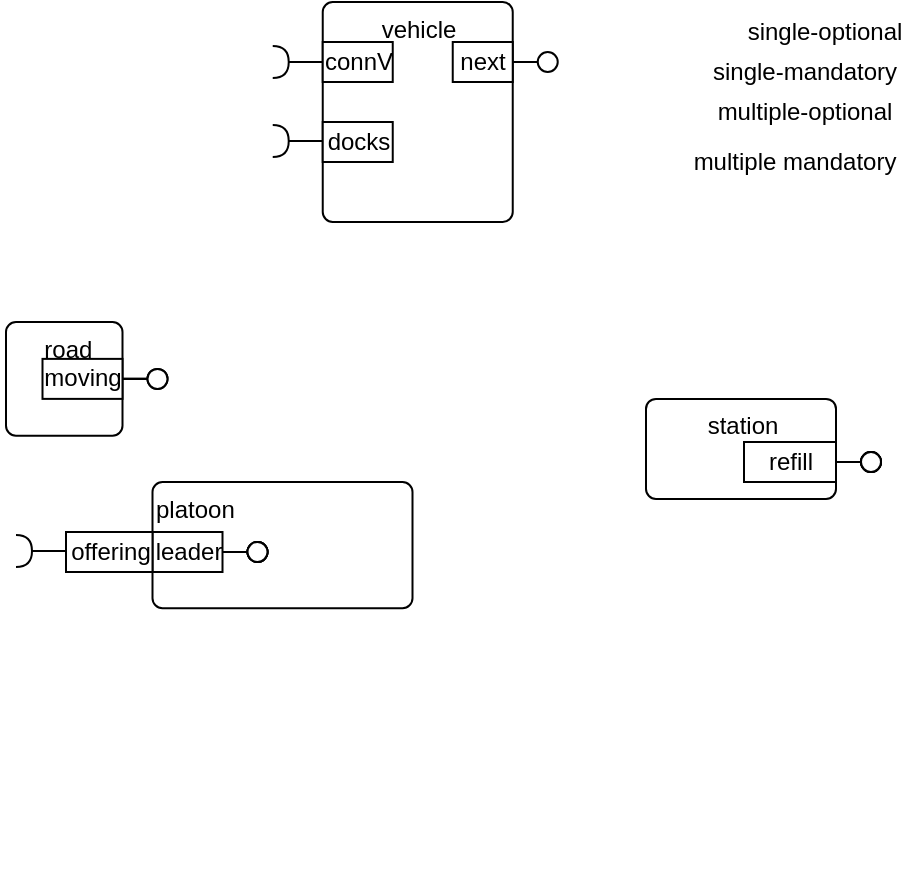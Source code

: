 <mxfile version="13.10.3" type="github">
  <diagram id="3Fb4z0XGUThVQZk8RID5" name="Page-1">
    <mxGraphModel dx="782" dy="469" grid="1" gridSize="10" guides="1" tooltips="1" connect="1" arrows="1" fold="1" page="1" pageScale="1" pageWidth="827" pageHeight="1169" math="0" shadow="0">
      <root>
        <mxCell id="0" />
        <mxCell id="1" parent="0" />
        <mxCell id="AFIAiBZsqAD6h3aXdUzZ-1" value="platoon" style="html=1;align=left;verticalAlign=top;rounded=1;absoluteArcSize=1;arcSize=10;dashed=0;" vertex="1" parent="1">
          <mxGeometry x="113.25" y="340" width="130" height="63.12" as="geometry" />
        </mxCell>
        <mxCell id="AFIAiBZsqAD6h3aXdUzZ-3" value="" style="rounded=0;orthogonalLoop=1;jettySize=auto;html=1;endArrow=halfCircle;endFill=0;endSize=6;strokeWidth=1;exitX=0;exitY=0.5;exitDx=0;exitDy=0;entryX=0.5;entryY=0.5;entryDx=0;entryDy=0;entryPerimeter=0;" edge="1" parent="1" source="AFIAiBZsqAD6h3aXdUzZ-6">
          <mxGeometry relative="1" as="geometry">
            <mxPoint x="408.37" y="300" as="sourcePoint" />
            <mxPoint x="173.37" y="130" as="targetPoint" />
          </mxGeometry>
        </mxCell>
        <mxCell id="AFIAiBZsqAD6h3aXdUzZ-5" value="vehicle" style="html=1;align=center;verticalAlign=top;rounded=1;absoluteArcSize=1;arcSize=10;dashed=0;" vertex="1" parent="1">
          <mxGeometry x="198.37" y="100" width="95" height="110" as="geometry" />
        </mxCell>
        <mxCell id="AFIAiBZsqAD6h3aXdUzZ-6" value="connV" style="html=1;" vertex="1" parent="1">
          <mxGeometry x="198.37" y="120" width="35" height="20" as="geometry" />
        </mxCell>
        <mxCell id="AFIAiBZsqAD6h3aXdUzZ-7" value="next" style="html=1;" vertex="1" parent="1">
          <mxGeometry x="263.37" y="120" width="30" height="20" as="geometry" />
        </mxCell>
        <mxCell id="AFIAiBZsqAD6h3aXdUzZ-19" value="leader" style="html=1;" vertex="1" parent="1">
          <mxGeometry x="113.25" y="365" width="35" height="20" as="geometry" />
        </mxCell>
        <mxCell id="AFIAiBZsqAD6h3aXdUzZ-21" value="" style="rounded=0;orthogonalLoop=1;jettySize=auto;html=1;endArrow=halfCircle;endFill=0;endSize=6;strokeWidth=1;" edge="1" parent="1">
          <mxGeometry relative="1" as="geometry">
            <mxPoint x="154.62" y="370" as="sourcePoint" />
            <mxPoint x="154.62" y="370" as="targetPoint" />
          </mxGeometry>
        </mxCell>
        <mxCell id="AFIAiBZsqAD6h3aXdUzZ-26" value="&lt;div align=&quot;center&quot;&gt;&amp;nbsp;road&lt;/div&gt;" style="html=1;align=center;verticalAlign=top;rounded=1;absoluteArcSize=1;arcSize=10;dashed=0;" vertex="1" parent="1">
          <mxGeometry x="40" y="260" width="58.25" height="56.88" as="geometry" />
        </mxCell>
        <mxCell id="AFIAiBZsqAD6h3aXdUzZ-27" value="moving" style="html=1;" vertex="1" parent="1">
          <mxGeometry x="58.25" y="278.44" width="40" height="20" as="geometry" />
        </mxCell>
        <mxCell id="AFIAiBZsqAD6h3aXdUzZ-34" value="station" style="html=1;align=center;verticalAlign=top;rounded=1;absoluteArcSize=1;arcSize=10;dashed=0;" vertex="1" parent="1">
          <mxGeometry x="360" y="298.44" width="95" height="50" as="geometry" />
        </mxCell>
        <mxCell id="AFIAiBZsqAD6h3aXdUzZ-35" value="refill" style="html=1;" vertex="1" parent="1">
          <mxGeometry x="409" y="320" width="46" height="20" as="geometry" />
        </mxCell>
        <mxCell id="AFIAiBZsqAD6h3aXdUzZ-36" value="docks" style="html=1;" vertex="1" parent="1">
          <mxGeometry x="198.37" y="160" width="35" height="20" as="geometry" />
        </mxCell>
        <mxCell id="AFIAiBZsqAD6h3aXdUzZ-37" value="" style="rounded=0;orthogonalLoop=1;jettySize=auto;html=1;endArrow=halfCircle;endFill=0;endSize=6;strokeWidth=1;exitX=0;exitY=0.5;exitDx=0;exitDy=0;entryX=0.5;entryY=0.5;entryDx=0;entryDy=0;entryPerimeter=0;" edge="1" parent="1">
          <mxGeometry relative="1" as="geometry">
            <mxPoint x="198.37" y="169.5" as="sourcePoint" />
            <mxPoint x="173.37" y="169.5" as="targetPoint" />
          </mxGeometry>
        </mxCell>
        <mxCell id="AFIAiBZsqAD6h3aXdUzZ-38" value="" style="rounded=0;orthogonalLoop=1;jettySize=auto;html=1;endArrow=none;endFill=0;exitX=1;exitY=0.5;exitDx=0;exitDy=0;" edge="1" parent="1" target="AFIAiBZsqAD6h3aXdUzZ-39">
          <mxGeometry relative="1" as="geometry">
            <mxPoint x="293.37" y="130" as="sourcePoint" />
          </mxGeometry>
        </mxCell>
        <mxCell id="AFIAiBZsqAD6h3aXdUzZ-39" value="" style="ellipse;whiteSpace=wrap;html=1;fontFamily=Helvetica;fontSize=12;fontColor=#000000;align=center;strokeColor=#000000;fillColor=#ffffff;points=[];aspect=fixed;resizable=0;" vertex="1" parent="1">
          <mxGeometry x="305.87" y="125" width="10" height="10" as="geometry" />
        </mxCell>
        <mxCell id="AFIAiBZsqAD6h3aXdUzZ-41" value="" style="rounded=0;orthogonalLoop=1;jettySize=auto;html=1;endArrow=none;endFill=0;exitX=1;exitY=0.5;exitDx=0;exitDy=0;" edge="1" parent="1" target="AFIAiBZsqAD6h3aXdUzZ-42">
          <mxGeometry relative="1" as="geometry">
            <mxPoint x="455.0" y="330" as="sourcePoint" />
          </mxGeometry>
        </mxCell>
        <mxCell id="AFIAiBZsqAD6h3aXdUzZ-42" value="" style="ellipse;whiteSpace=wrap;html=1;fontFamily=Helvetica;fontSize=12;fontColor=#000000;align=center;strokeColor=#000000;fillColor=#ffffff;points=[];aspect=fixed;resizable=0;" vertex="1" parent="1">
          <mxGeometry x="467.5" y="325" width="10" height="10" as="geometry" />
        </mxCell>
        <mxCell id="AFIAiBZsqAD6h3aXdUzZ-43" value="" style="rounded=0;orthogonalLoop=1;jettySize=auto;html=1;endArrow=none;endFill=0;exitX=1;exitY=0.5;exitDx=0;exitDy=0;" edge="1" parent="1">
          <mxGeometry relative="1" as="geometry">
            <mxPoint x="455.0" y="330.0" as="sourcePoint" />
            <mxPoint x="467.5" y="330.0" as="targetPoint" />
          </mxGeometry>
        </mxCell>
        <mxCell id="AFIAiBZsqAD6h3aXdUzZ-44" value="" style="rounded=0;orthogonalLoop=1;jettySize=auto;html=1;endArrow=none;endFill=0;exitX=1;exitY=0.5;exitDx=0;exitDy=0;" edge="1" parent="1" target="AFIAiBZsqAD6h3aXdUzZ-45">
          <mxGeometry relative="1" as="geometry">
            <mxPoint x="455.0" y="330.0" as="sourcePoint" />
          </mxGeometry>
        </mxCell>
        <mxCell id="AFIAiBZsqAD6h3aXdUzZ-45" value="" style="ellipse;whiteSpace=wrap;html=1;fontFamily=Helvetica;fontSize=12;fontColor=#000000;align=center;strokeColor=#000000;fillColor=#ffffff;points=[];aspect=fixed;resizable=0;" vertex="1" parent="1">
          <mxGeometry x="467.5" y="325" width="10" height="10" as="geometry" />
        </mxCell>
        <mxCell id="AFIAiBZsqAD6h3aXdUzZ-46" value="" style="rounded=0;orthogonalLoop=1;jettySize=auto;html=1;endArrow=none;endFill=0;exitX=1;exitY=0.5;exitDx=0;exitDy=0;" edge="1" parent="1">
          <mxGeometry relative="1" as="geometry">
            <mxPoint x="455.0" y="330.0" as="sourcePoint" />
            <mxPoint x="467.5" y="330.0" as="targetPoint" />
          </mxGeometry>
        </mxCell>
        <mxCell id="AFIAiBZsqAD6h3aXdUzZ-47" value="" style="rounded=0;orthogonalLoop=1;jettySize=auto;html=1;endArrow=none;endFill=0;exitX=1;exitY=0.5;exitDx=0;exitDy=0;" edge="1" parent="1" target="AFIAiBZsqAD6h3aXdUzZ-48">
          <mxGeometry relative="1" as="geometry">
            <mxPoint x="98.25" y="288.44" as="sourcePoint" />
          </mxGeometry>
        </mxCell>
        <mxCell id="AFIAiBZsqAD6h3aXdUzZ-48" value="" style="ellipse;whiteSpace=wrap;html=1;fontFamily=Helvetica;fontSize=12;fontColor=#000000;align=center;strokeColor=#000000;fillColor=#ffffff;points=[];aspect=fixed;resizable=0;" vertex="1" parent="1">
          <mxGeometry x="110.75" y="283.44" width="10" height="10" as="geometry" />
        </mxCell>
        <mxCell id="AFIAiBZsqAD6h3aXdUzZ-49" value="" style="rounded=0;orthogonalLoop=1;jettySize=auto;html=1;endArrow=none;endFill=0;exitX=1;exitY=0.5;exitDx=0;exitDy=0;" edge="1" parent="1">
          <mxGeometry relative="1" as="geometry">
            <mxPoint x="98.25" y="288.44" as="sourcePoint" />
            <mxPoint x="110.75" y="288.44" as="targetPoint" />
          </mxGeometry>
        </mxCell>
        <mxCell id="AFIAiBZsqAD6h3aXdUzZ-50" value="" style="rounded=0;orthogonalLoop=1;jettySize=auto;html=1;endArrow=none;endFill=0;exitX=1;exitY=0.5;exitDx=0;exitDy=0;" edge="1" parent="1" target="AFIAiBZsqAD6h3aXdUzZ-51">
          <mxGeometry relative="1" as="geometry">
            <mxPoint x="98.25" y="288.44" as="sourcePoint" />
          </mxGeometry>
        </mxCell>
        <mxCell id="AFIAiBZsqAD6h3aXdUzZ-51" value="" style="ellipse;whiteSpace=wrap;html=1;fontFamily=Helvetica;fontSize=12;fontColor=#000000;align=center;strokeColor=#000000;fillColor=#ffffff;points=[];aspect=fixed;resizable=0;" vertex="1" parent="1">
          <mxGeometry x="110.75" y="283.44" width="10" height="10" as="geometry" />
        </mxCell>
        <mxCell id="AFIAiBZsqAD6h3aXdUzZ-52" value="" style="rounded=0;orthogonalLoop=1;jettySize=auto;html=1;endArrow=none;endFill=0;exitX=1;exitY=0.5;exitDx=0;exitDy=0;" edge="1" parent="1">
          <mxGeometry relative="1" as="geometry">
            <mxPoint x="98.25" y="288.44" as="sourcePoint" />
            <mxPoint x="110.75" y="288.44" as="targetPoint" />
          </mxGeometry>
        </mxCell>
        <mxCell id="AFIAiBZsqAD6h3aXdUzZ-53" value="offering" style="html=1;" vertex="1" parent="1">
          <mxGeometry x="70" y="365" width="43.25" height="20" as="geometry" />
        </mxCell>
        <mxCell id="AFIAiBZsqAD6h3aXdUzZ-56" value="" style="rounded=0;orthogonalLoop=1;jettySize=auto;html=1;endArrow=halfCircle;endFill=0;endSize=6;strokeWidth=1;" edge="1" parent="1">
          <mxGeometry relative="1" as="geometry">
            <mxPoint x="193.37" y="537" as="sourcePoint" />
            <mxPoint x="193.37" y="537" as="targetPoint" />
          </mxGeometry>
        </mxCell>
        <mxCell id="AFIAiBZsqAD6h3aXdUzZ-58" value="" style="rounded=0;orthogonalLoop=1;jettySize=auto;html=1;endArrow=none;endFill=0;exitX=1;exitY=0.5;exitDx=0;exitDy=0;" edge="1" parent="1" target="AFIAiBZsqAD6h3aXdUzZ-59">
          <mxGeometry relative="1" as="geometry">
            <mxPoint x="455" y="330" as="sourcePoint" />
          </mxGeometry>
        </mxCell>
        <mxCell id="AFIAiBZsqAD6h3aXdUzZ-59" value="" style="ellipse;whiteSpace=wrap;html=1;fontFamily=Helvetica;fontSize=12;fontColor=#000000;align=center;strokeColor=#000000;fillColor=#ffffff;points=[];aspect=fixed;resizable=0;" vertex="1" parent="1">
          <mxGeometry x="467.5" y="325" width="10" height="10" as="geometry" />
        </mxCell>
        <mxCell id="AFIAiBZsqAD6h3aXdUzZ-60" value="" style="rounded=0;orthogonalLoop=1;jettySize=auto;html=1;endArrow=none;endFill=0;exitX=1;exitY=0.5;exitDx=0;exitDy=0;" edge="1" parent="1">
          <mxGeometry relative="1" as="geometry">
            <mxPoint x="455" y="330" as="sourcePoint" />
            <mxPoint x="467.5" y="330" as="targetPoint" />
          </mxGeometry>
        </mxCell>
        <mxCell id="AFIAiBZsqAD6h3aXdUzZ-61" value="" style="rounded=0;orthogonalLoop=1;jettySize=auto;html=1;endArrow=none;endFill=0;exitX=1;exitY=0.5;exitDx=0;exitDy=0;" edge="1" parent="1" target="AFIAiBZsqAD6h3aXdUzZ-62">
          <mxGeometry relative="1" as="geometry">
            <mxPoint x="455" y="330" as="sourcePoint" />
          </mxGeometry>
        </mxCell>
        <mxCell id="AFIAiBZsqAD6h3aXdUzZ-62" value="" style="ellipse;whiteSpace=wrap;html=1;fontFamily=Helvetica;fontSize=12;fontColor=#000000;align=center;strokeColor=#000000;fillColor=#ffffff;points=[];aspect=fixed;resizable=0;" vertex="1" parent="1">
          <mxGeometry x="467.5" y="325" width="10" height="10" as="geometry" />
        </mxCell>
        <mxCell id="AFIAiBZsqAD6h3aXdUzZ-63" value="" style="rounded=0;orthogonalLoop=1;jettySize=auto;html=1;endArrow=none;endFill=0;exitX=1;exitY=0.5;exitDx=0;exitDy=0;" edge="1" parent="1">
          <mxGeometry relative="1" as="geometry">
            <mxPoint x="455" y="330" as="sourcePoint" />
            <mxPoint x="467.5" y="330" as="targetPoint" />
          </mxGeometry>
        </mxCell>
        <mxCell id="AFIAiBZsqAD6h3aXdUzZ-64" value="" style="rounded=0;orthogonalLoop=1;jettySize=auto;html=1;endArrow=none;endFill=0;exitX=1;exitY=0.5;exitDx=0;exitDy=0;" edge="1" parent="1" target="AFIAiBZsqAD6h3aXdUzZ-65">
          <mxGeometry relative="1" as="geometry">
            <mxPoint x="148.25" y="375" as="sourcePoint" />
          </mxGeometry>
        </mxCell>
        <mxCell id="AFIAiBZsqAD6h3aXdUzZ-65" value="" style="ellipse;whiteSpace=wrap;html=1;fontFamily=Helvetica;fontSize=12;fontColor=#000000;align=center;strokeColor=#000000;fillColor=#ffffff;points=[];aspect=fixed;resizable=0;" vertex="1" parent="1">
          <mxGeometry x="160.75" y="370" width="10" height="10" as="geometry" />
        </mxCell>
        <mxCell id="AFIAiBZsqAD6h3aXdUzZ-66" value="" style="rounded=0;orthogonalLoop=1;jettySize=auto;html=1;endArrow=none;endFill=0;exitX=1;exitY=0.5;exitDx=0;exitDy=0;" edge="1" parent="1">
          <mxGeometry relative="1" as="geometry">
            <mxPoint x="148.25" y="375" as="sourcePoint" />
            <mxPoint x="160.75" y="375" as="targetPoint" />
          </mxGeometry>
        </mxCell>
        <mxCell id="AFIAiBZsqAD6h3aXdUzZ-67" value="" style="rounded=0;orthogonalLoop=1;jettySize=auto;html=1;endArrow=none;endFill=0;exitX=1;exitY=0.5;exitDx=0;exitDy=0;" edge="1" parent="1" target="AFIAiBZsqAD6h3aXdUzZ-68">
          <mxGeometry relative="1" as="geometry">
            <mxPoint x="148.25" y="375" as="sourcePoint" />
          </mxGeometry>
        </mxCell>
        <mxCell id="AFIAiBZsqAD6h3aXdUzZ-68" value="" style="ellipse;whiteSpace=wrap;html=1;fontFamily=Helvetica;fontSize=12;fontColor=#000000;align=center;strokeColor=#000000;fillColor=#ffffff;points=[];aspect=fixed;resizable=0;" vertex="1" parent="1">
          <mxGeometry x="160.75" y="370" width="10" height="10" as="geometry" />
        </mxCell>
        <mxCell id="AFIAiBZsqAD6h3aXdUzZ-69" value="" style="rounded=0;orthogonalLoop=1;jettySize=auto;html=1;endArrow=none;endFill=0;exitX=1;exitY=0.5;exitDx=0;exitDy=0;" edge="1" parent="1">
          <mxGeometry relative="1" as="geometry">
            <mxPoint x="148.25" y="375" as="sourcePoint" />
            <mxPoint x="160.75" y="375" as="targetPoint" />
          </mxGeometry>
        </mxCell>
        <mxCell id="AFIAiBZsqAD6h3aXdUzZ-70" value="" style="rounded=0;orthogonalLoop=1;jettySize=auto;html=1;endArrow=none;endFill=0;exitX=1;exitY=0.5;exitDx=0;exitDy=0;" edge="1" parent="1" target="AFIAiBZsqAD6h3aXdUzZ-71">
          <mxGeometry relative="1" as="geometry">
            <mxPoint x="148.25" y="375" as="sourcePoint" />
          </mxGeometry>
        </mxCell>
        <mxCell id="AFIAiBZsqAD6h3aXdUzZ-71" value="" style="ellipse;whiteSpace=wrap;html=1;fontFamily=Helvetica;fontSize=12;fontColor=#000000;align=center;strokeColor=#000000;fillColor=#ffffff;points=[];aspect=fixed;resizable=0;" vertex="1" parent="1">
          <mxGeometry x="160.75" y="370" width="10" height="10" as="geometry" />
        </mxCell>
        <mxCell id="AFIAiBZsqAD6h3aXdUzZ-72" value="" style="rounded=0;orthogonalLoop=1;jettySize=auto;html=1;endArrow=none;endFill=0;exitX=1;exitY=0.5;exitDx=0;exitDy=0;" edge="1" parent="1">
          <mxGeometry relative="1" as="geometry">
            <mxPoint x="148.25" y="375" as="sourcePoint" />
            <mxPoint x="160.75" y="375" as="targetPoint" />
          </mxGeometry>
        </mxCell>
        <mxCell id="AFIAiBZsqAD6h3aXdUzZ-73" value="" style="rounded=0;orthogonalLoop=1;jettySize=auto;html=1;endArrow=none;endFill=0;exitX=1;exitY=0.5;exitDx=0;exitDy=0;" edge="1" parent="1" target="AFIAiBZsqAD6h3aXdUzZ-74">
          <mxGeometry relative="1" as="geometry">
            <mxPoint x="148.25" y="375" as="sourcePoint" />
          </mxGeometry>
        </mxCell>
        <mxCell id="AFIAiBZsqAD6h3aXdUzZ-74" value="" style="ellipse;whiteSpace=wrap;html=1;fontFamily=Helvetica;fontSize=12;fontColor=#000000;align=center;strokeColor=#000000;fillColor=#ffffff;points=[];aspect=fixed;resizable=0;" vertex="1" parent="1">
          <mxGeometry x="160.75" y="370" width="10" height="10" as="geometry" />
        </mxCell>
        <mxCell id="AFIAiBZsqAD6h3aXdUzZ-75" value="" style="rounded=0;orthogonalLoop=1;jettySize=auto;html=1;endArrow=none;endFill=0;exitX=1;exitY=0.5;exitDx=0;exitDy=0;" edge="1" parent="1">
          <mxGeometry relative="1" as="geometry">
            <mxPoint x="148.25" y="375" as="sourcePoint" />
            <mxPoint x="160.75" y="375" as="targetPoint" />
          </mxGeometry>
        </mxCell>
        <mxCell id="AFIAiBZsqAD6h3aXdUzZ-76" value="" style="rounded=0;orthogonalLoop=1;jettySize=auto;html=1;endArrow=halfCircle;endFill=0;endSize=6;strokeWidth=1;exitX=0;exitY=0.5;exitDx=0;exitDy=0;entryX=0.5;entryY=0.5;entryDx=0;entryDy=0;entryPerimeter=0;" edge="1" parent="1">
          <mxGeometry relative="1" as="geometry">
            <mxPoint x="70" y="374.5" as="sourcePoint" />
            <mxPoint x="45" y="374.5" as="targetPoint" />
          </mxGeometry>
        </mxCell>
        <mxCell id="AFIAiBZsqAD6h3aXdUzZ-77" value="single-optional" style="text;html=1;align=center;verticalAlign=middle;resizable=0;points=[];autosize=1;" vertex="1" parent="1">
          <mxGeometry x="404" y="105" width="90" height="20" as="geometry" />
        </mxCell>
        <mxCell id="AFIAiBZsqAD6h3aXdUzZ-78" value="single-mandatory" style="text;html=1;align=center;verticalAlign=middle;resizable=0;points=[];autosize=1;" vertex="1" parent="1">
          <mxGeometry x="384" y="125" width="110" height="20" as="geometry" />
        </mxCell>
        <mxCell id="AFIAiBZsqAD6h3aXdUzZ-79" value="multiple-optional" style="text;html=1;align=center;verticalAlign=middle;resizable=0;points=[];autosize=1;" vertex="1" parent="1">
          <mxGeometry x="389" y="145" width="100" height="20" as="geometry" />
        </mxCell>
        <mxCell id="AFIAiBZsqAD6h3aXdUzZ-80" value="multiple mandatory" style="text;html=1;align=center;verticalAlign=middle;resizable=0;points=[];autosize=1;" vertex="1" parent="1">
          <mxGeometry x="374" y="170" width="120" height="20" as="geometry" />
        </mxCell>
      </root>
    </mxGraphModel>
  </diagram>
</mxfile>
